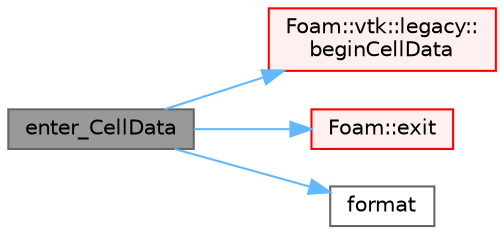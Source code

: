 digraph "enter_CellData"
{
 // LATEX_PDF_SIZE
  bgcolor="transparent";
  edge [fontname=Helvetica,fontsize=10,labelfontname=Helvetica,labelfontsize=10];
  node [fontname=Helvetica,fontsize=10,shape=box,height=0.2,width=0.4];
  rankdir="LR";
  Node1 [id="Node000001",label="enter_CellData",height=0.2,width=0.4,color="gray40", fillcolor="grey60", style="filled", fontcolor="black",tooltip=" "];
  Node1 -> Node2 [id="edge1_Node000001_Node000002",color="steelblue1",style="solid",tooltip=" "];
  Node2 [id="Node000002",label="Foam::vtk::legacy::\lbeginCellData",height=0.2,width=0.4,color="red", fillcolor="#FFF0F0", style="filled",URL="$namespaceFoam_1_1vtk_1_1legacy.html#a8d28e31bf3200f113d2744b5dd1a58d3",tooltip=" "];
  Node1 -> Node4 [id="edge2_Node000001_Node000004",color="steelblue1",style="solid",tooltip=" "];
  Node4 [id="Node000004",label="Foam::exit",height=0.2,width=0.4,color="red", fillcolor="#FFF0F0", style="filled",URL="$namespaceFoam.html#ae0529b088aefc9f83b89dce5c31fda64",tooltip=" "];
  Node1 -> Node6 [id="edge3_Node000001_Node000006",color="steelblue1",style="solid",tooltip=" "];
  Node6 [id="Node000006",label="format",height=0.2,width=0.4,color="grey40", fillcolor="white", style="filled",URL="$readConversionProperties_8H.html#a06c740162739117895c5abc2dfa22ecc",tooltip=" "];
}

